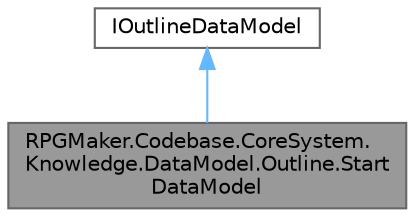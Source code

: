 digraph "RPGMaker.Codebase.CoreSystem.Knowledge.DataModel.Outline.StartDataModel"
{
 // LATEX_PDF_SIZE
  bgcolor="transparent";
  edge [fontname=Helvetica,fontsize=10,labelfontname=Helvetica,labelfontsize=10];
  node [fontname=Helvetica,fontsize=10,shape=box,height=0.2,width=0.4];
  Node1 [id="Node000001",label="RPGMaker.Codebase.CoreSystem.\lKnowledge.DataModel.Outline.Start\lDataModel",height=0.2,width=0.4,color="gray40", fillcolor="grey60", style="filled", fontcolor="black",tooltip="開始データ・モデル"];
  Node2 -> Node1 [id="edge1_Node000001_Node000002",dir="back",color="steelblue1",style="solid",tooltip=" "];
  Node2 [id="Node000002",label="IOutlineDataModel",height=0.2,width=0.4,color="gray40", fillcolor="white", style="filled",URL="$d4/db6/interface_r_p_g_maker_1_1_codebase_1_1_core_system_1_1_knowledge_1_1_data_model_1_1_outline_1_1_i_outline_data_model.html",tooltip="アウトライン・データ・モデル・インターフェース"];
}
